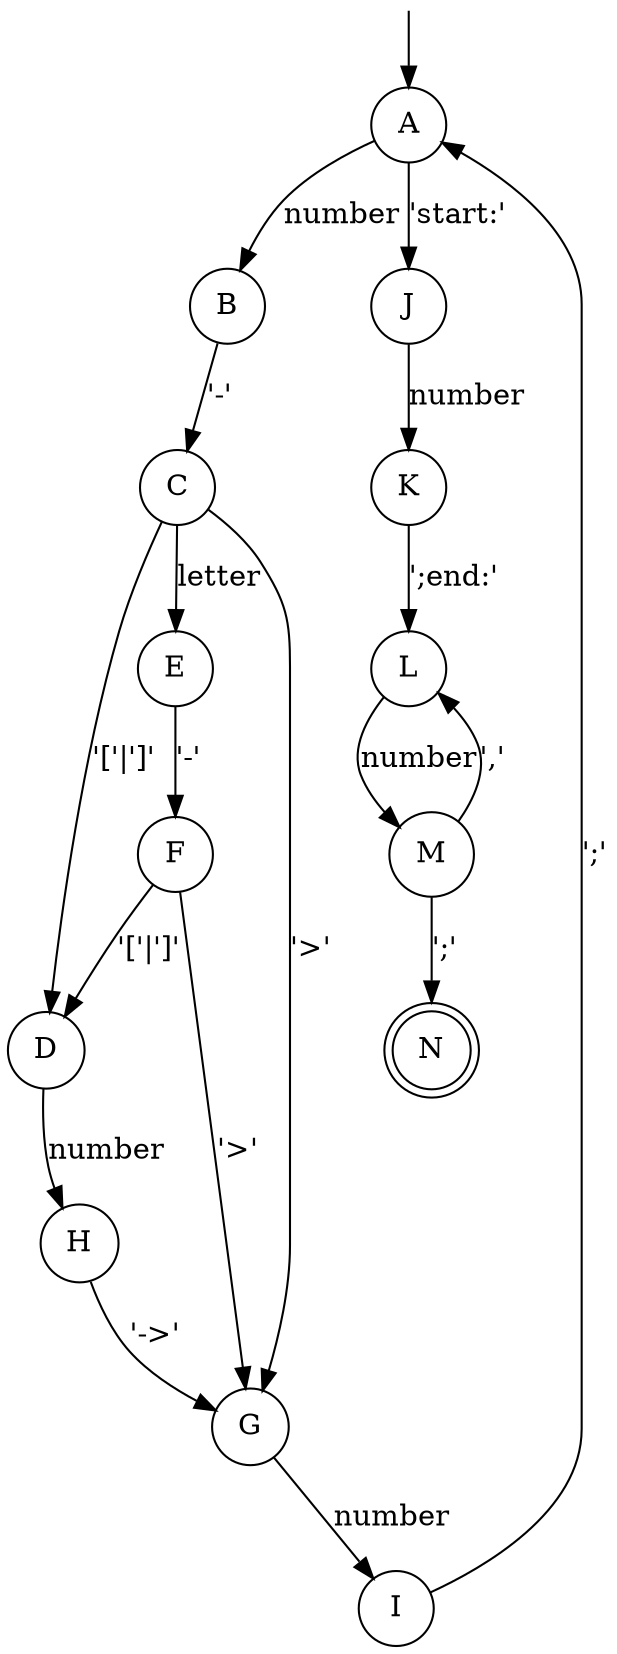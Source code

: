 digraph {
    node [shape=circle]
    Q0 [style=invisible, height=0, width=0, fixedsize=true]
    Q0 -> A

    A -> B [label="number"]
    B -> C [label="'-'"]
    C -> D [label="'['|']'"]
    C -> E [label="letter"]
    E -> F [label="'-'"]
    F -> D [label="'['|']'"]
    D -> H [label="number"]
    H -> G [label="'->'"]
    F -> G [label="'>'"]
    C -> G [label="'>'"]
    G -> I [label="number"]
    I -> A [label="';'"]
    A -> J [label="'start:'"]
    J -> K [label="number"]
    K -> L [label="';end:'"]
    L -> M [label="number"]
    M -> L [label="','"]
    M -> N [label="';'"]

    N [shape=doublecircle]
}